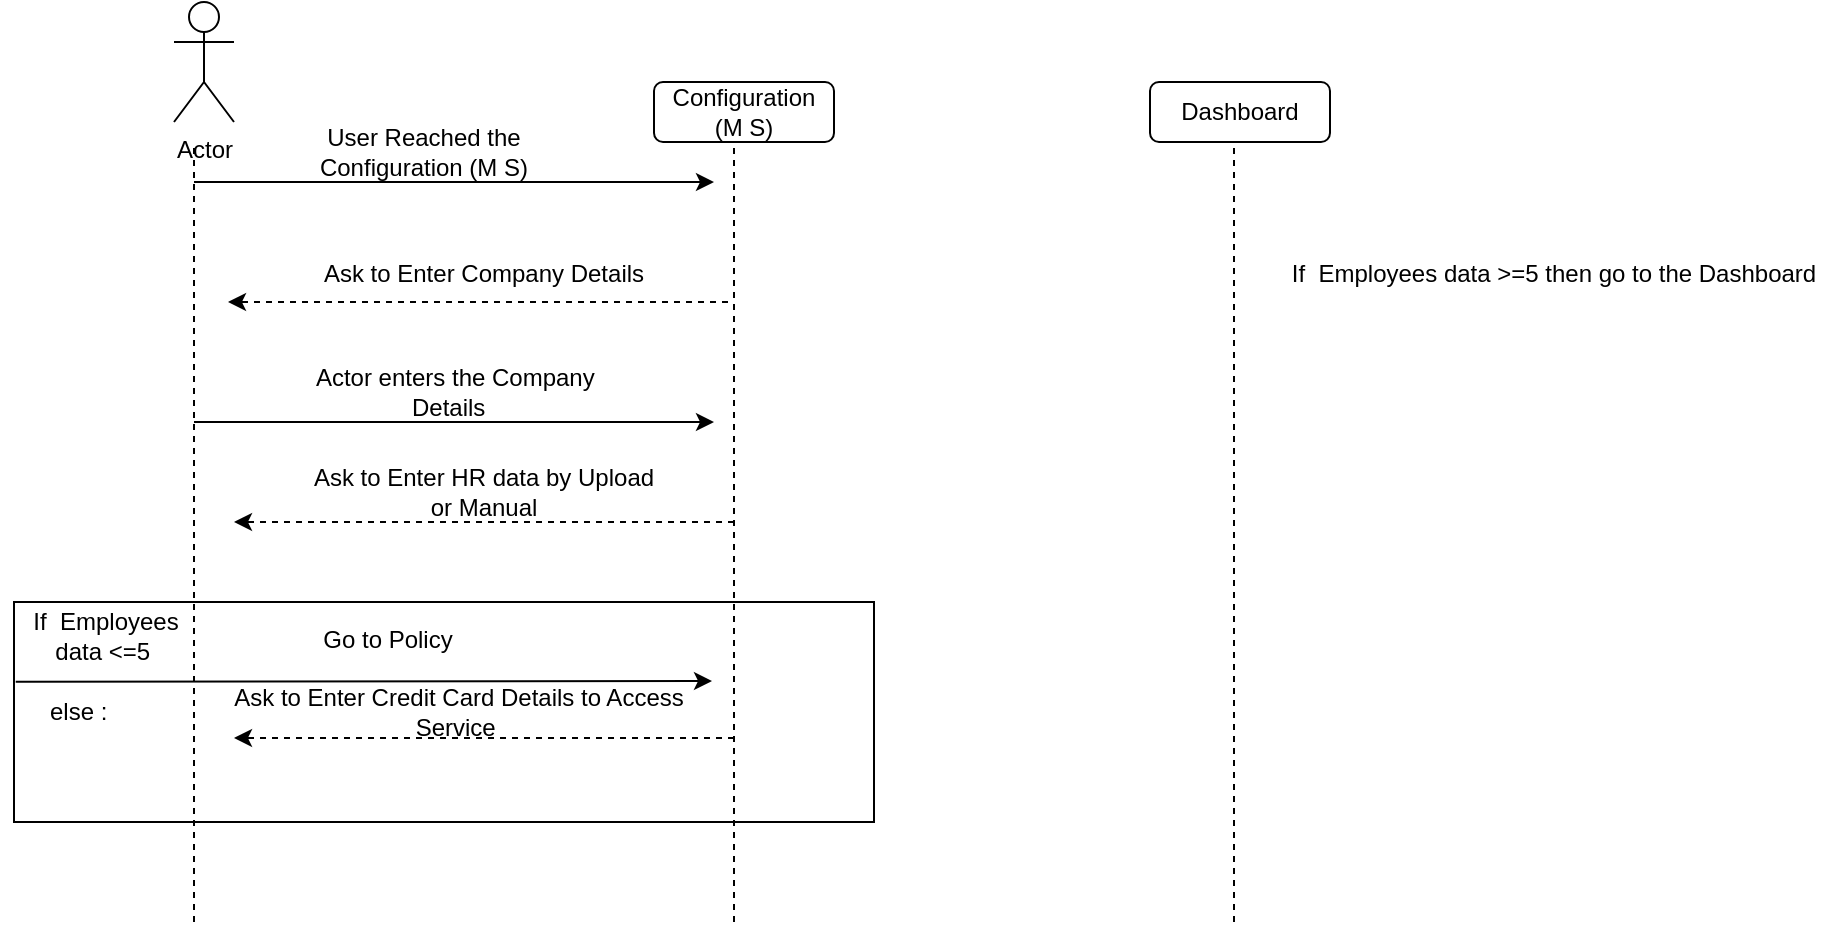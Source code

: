 <mxfile version="21.1.5" type="github">
  <diagram name="Page-1" id="JtFmBrFM71iOvdh_irJ_">
    <mxGraphModel dx="795" dy="489" grid="1" gridSize="10" guides="1" tooltips="1" connect="1" arrows="1" fold="1" page="1" pageScale="1" pageWidth="1600" pageHeight="900" math="0" shadow="0">
      <root>
        <mxCell id="0" />
        <mxCell id="1" parent="0" />
        <mxCell id="FFXnrVFE177ME3tGpj-z-20" value="" style="rounded=0;whiteSpace=wrap;html=1;" vertex="1" parent="1">
          <mxGeometry x="50" y="350" width="430" height="110" as="geometry" />
        </mxCell>
        <mxCell id="FFXnrVFE177ME3tGpj-z-1" value="" style="endArrow=none;dashed=1;html=1;rounded=0;" edge="1" parent="1">
          <mxGeometry width="50" height="50" relative="1" as="geometry">
            <mxPoint x="140" y="510" as="sourcePoint" />
            <mxPoint x="140" y="120" as="targetPoint" />
          </mxGeometry>
        </mxCell>
        <mxCell id="FFXnrVFE177ME3tGpj-z-2" value="" style="endArrow=none;dashed=1;html=1;rounded=0;" edge="1" parent="1">
          <mxGeometry width="50" height="50" relative="1" as="geometry">
            <mxPoint x="410" y="510" as="sourcePoint" />
            <mxPoint x="410" y="120" as="targetPoint" />
          </mxGeometry>
        </mxCell>
        <mxCell id="FFXnrVFE177ME3tGpj-z-3" value="" style="endArrow=none;dashed=1;html=1;rounded=0;" edge="1" parent="1">
          <mxGeometry width="50" height="50" relative="1" as="geometry">
            <mxPoint x="660" y="510" as="sourcePoint" />
            <mxPoint x="660" y="120" as="targetPoint" />
          </mxGeometry>
        </mxCell>
        <mxCell id="FFXnrVFE177ME3tGpj-z-4" value="" style="endArrow=classic;html=1;rounded=0;" edge="1" parent="1">
          <mxGeometry width="50" height="50" relative="1" as="geometry">
            <mxPoint x="140" y="140" as="sourcePoint" />
            <mxPoint x="400" y="140" as="targetPoint" />
          </mxGeometry>
        </mxCell>
        <mxCell id="FFXnrVFE177ME3tGpj-z-5" value="User Reached the Configuration (M S)" style="text;html=1;strokeColor=none;fillColor=none;align=center;verticalAlign=middle;whiteSpace=wrap;rounded=0;" vertex="1" parent="1">
          <mxGeometry x="190" y="110" width="130" height="30" as="geometry" />
        </mxCell>
        <mxCell id="FFXnrVFE177ME3tGpj-z-6" value="Configuration (M S)" style="rounded=1;whiteSpace=wrap;html=1;" vertex="1" parent="1">
          <mxGeometry x="370" y="90" width="90" height="30" as="geometry" />
        </mxCell>
        <mxCell id="FFXnrVFE177ME3tGpj-z-7" value="" style="endArrow=classic;html=1;rounded=0;dashed=1;" edge="1" parent="1">
          <mxGeometry width="50" height="50" relative="1" as="geometry">
            <mxPoint x="407" y="200" as="sourcePoint" />
            <mxPoint x="157" y="200" as="targetPoint" />
          </mxGeometry>
        </mxCell>
        <mxCell id="FFXnrVFE177ME3tGpj-z-10" value="Ask to Enter Company Details" style="text;html=1;strokeColor=none;fillColor=none;align=center;verticalAlign=middle;whiteSpace=wrap;rounded=0;" vertex="1" parent="1">
          <mxGeometry x="180" y="171" width="210" height="30" as="geometry" />
        </mxCell>
        <mxCell id="FFXnrVFE177ME3tGpj-z-11" value="" style="endArrow=classic;html=1;rounded=0;" edge="1" parent="1">
          <mxGeometry width="50" height="50" relative="1" as="geometry">
            <mxPoint x="140" y="260" as="sourcePoint" />
            <mxPoint x="400" y="260" as="targetPoint" />
          </mxGeometry>
        </mxCell>
        <mxCell id="FFXnrVFE177ME3tGpj-z-12" value="Actor" style="shape=umlActor;verticalLabelPosition=bottom;verticalAlign=top;html=1;outlineConnect=0;" vertex="1" parent="1">
          <mxGeometry x="130" y="50" width="30" height="60" as="geometry" />
        </mxCell>
        <mxCell id="FFXnrVFE177ME3tGpj-z-13" value="Dashboard" style="rounded=1;whiteSpace=wrap;html=1;" vertex="1" parent="1">
          <mxGeometry x="618" y="90" width="90" height="30" as="geometry" />
        </mxCell>
        <mxCell id="FFXnrVFE177ME3tGpj-z-14" value="&amp;nbsp;Actor enters the Company Details&amp;nbsp;" style="text;html=1;strokeColor=none;fillColor=none;align=center;verticalAlign=middle;whiteSpace=wrap;rounded=0;" vertex="1" parent="1">
          <mxGeometry x="184" y="230" width="170" height="30" as="geometry" />
        </mxCell>
        <mxCell id="FFXnrVFE177ME3tGpj-z-15" value="" style="endArrow=classic;html=1;rounded=0;dashed=1;" edge="1" parent="1">
          <mxGeometry width="50" height="50" relative="1" as="geometry">
            <mxPoint x="410" y="310" as="sourcePoint" />
            <mxPoint x="160" y="310" as="targetPoint" />
          </mxGeometry>
        </mxCell>
        <mxCell id="FFXnrVFE177ME3tGpj-z-16" value="Ask to Enter HR data by Upload or Manual" style="text;html=1;strokeColor=none;fillColor=none;align=center;verticalAlign=middle;whiteSpace=wrap;rounded=0;" vertex="1" parent="1">
          <mxGeometry x="195" y="280" width="180" height="30" as="geometry" />
        </mxCell>
        <mxCell id="FFXnrVFE177ME3tGpj-z-17" value="" style="endArrow=classic;html=1;rounded=0;exitX=0.002;exitY=0.363;exitDx=0;exitDy=0;exitPerimeter=0;" edge="1" parent="1" source="FFXnrVFE177ME3tGpj-z-20">
          <mxGeometry width="50" height="50" relative="1" as="geometry">
            <mxPoint x="139" y="389.5" as="sourcePoint" />
            <mxPoint x="399" y="389.5" as="targetPoint" />
          </mxGeometry>
        </mxCell>
        <mxCell id="FFXnrVFE177ME3tGpj-z-18" value="If&amp;nbsp; Employees data &amp;gt;=5 then go to the Dashboard" style="text;html=1;strokeColor=none;fillColor=none;align=center;verticalAlign=middle;whiteSpace=wrap;rounded=0;" vertex="1" parent="1">
          <mxGeometry x="680" y="181" width="280" height="10" as="geometry" />
        </mxCell>
        <mxCell id="FFXnrVFE177ME3tGpj-z-21" value="If&amp;nbsp; Employees data &amp;lt;=5&amp;nbsp;" style="text;html=1;strokeColor=none;fillColor=none;align=center;verticalAlign=middle;whiteSpace=wrap;rounded=0;" vertex="1" parent="1">
          <mxGeometry x="54" y="354" width="84" height="26" as="geometry" />
        </mxCell>
        <mxCell id="FFXnrVFE177ME3tGpj-z-22" value="Go to Policy" style="text;html=1;strokeColor=none;fillColor=none;align=center;verticalAlign=middle;whiteSpace=wrap;rounded=0;" vertex="1" parent="1">
          <mxGeometry x="184" y="354" width="106" height="30" as="geometry" />
        </mxCell>
        <mxCell id="FFXnrVFE177ME3tGpj-z-24" value="else :&amp;nbsp;" style="text;html=1;strokeColor=none;fillColor=none;align=center;verticalAlign=middle;whiteSpace=wrap;rounded=0;" vertex="1" parent="1">
          <mxGeometry x="54" y="390" width="60" height="30" as="geometry" />
        </mxCell>
        <mxCell id="FFXnrVFE177ME3tGpj-z-26" value="" style="endArrow=classic;html=1;rounded=0;dashed=1;" edge="1" parent="1">
          <mxGeometry width="50" height="50" relative="1" as="geometry">
            <mxPoint x="410" y="418" as="sourcePoint" />
            <mxPoint x="160" y="418" as="targetPoint" />
          </mxGeometry>
        </mxCell>
        <mxCell id="FFXnrVFE177ME3tGpj-z-27" value="Ask to Enter Credit Card Details to Access Service&amp;nbsp;" style="text;html=1;strokeColor=none;fillColor=none;align=center;verticalAlign=middle;whiteSpace=wrap;rounded=0;" vertex="1" parent="1">
          <mxGeometry x="140" y="395" width="265" height="20" as="geometry" />
        </mxCell>
      </root>
    </mxGraphModel>
  </diagram>
</mxfile>

